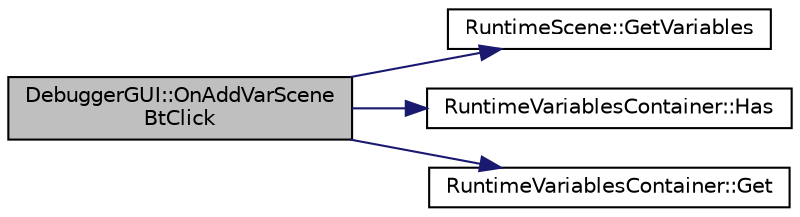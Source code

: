 digraph "DebuggerGUI::OnAddVarSceneBtClick"
{
  edge [fontname="Helvetica",fontsize="10",labelfontname="Helvetica",labelfontsize="10"];
  node [fontname="Helvetica",fontsize="10",shape=record];
  rankdir="LR";
  Node1 [label="DebuggerGUI::OnAddVarScene\lBtClick",height=0.2,width=0.4,color="black", fillcolor="grey75", style="filled", fontcolor="black"];
  Node1 -> Node2 [color="midnightblue",fontsize="10",style="solid",fontname="Helvetica"];
  Node2 [label="RuntimeScene::GetVariables",height=0.2,width=0.4,color="black", fillcolor="white", style="filled",URL="$d7/d7f/class_runtime_scene.html#a1e4be0d26605f1fcea9127f800a70774",tooltip="Provide access to the variables container. "];
  Node1 -> Node3 [color="midnightblue",fontsize="10",style="solid",fontname="Helvetica"];
  Node3 [label="RuntimeVariablesContainer::Has",height=0.2,width=0.4,color="black", fillcolor="white", style="filled",URL="$d3/de0/class_runtime_variables_container.html#ac52d28556e33a2493c2a977f9308dc55",tooltip="Return true if the specified variable is in the container. "];
  Node1 -> Node4 [color="midnightblue",fontsize="10",style="solid",fontname="Helvetica"];
  Node4 [label="RuntimeVariablesContainer::Get",height=0.2,width=0.4,color="black", fillcolor="white", style="filled",URL="$d3/de0/class_runtime_variables_container.html#ab3aa810bc4a0047002a34daeee6bd64b",tooltip="Return a reference to the variable called name. "];
}
